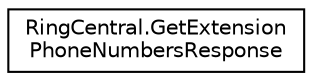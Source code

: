 digraph "Graphical Class Hierarchy"
{
 // LATEX_PDF_SIZE
  edge [fontname="Helvetica",fontsize="10",labelfontname="Helvetica",labelfontsize="10"];
  node [fontname="Helvetica",fontsize="10",shape=record];
  rankdir="LR";
  Node0 [label="RingCentral.GetExtension\lPhoneNumbersResponse",height=0.2,width=0.4,color="black", fillcolor="white", style="filled",URL="$classRingCentral_1_1GetExtensionPhoneNumbersResponse.html",tooltip=" "];
}
